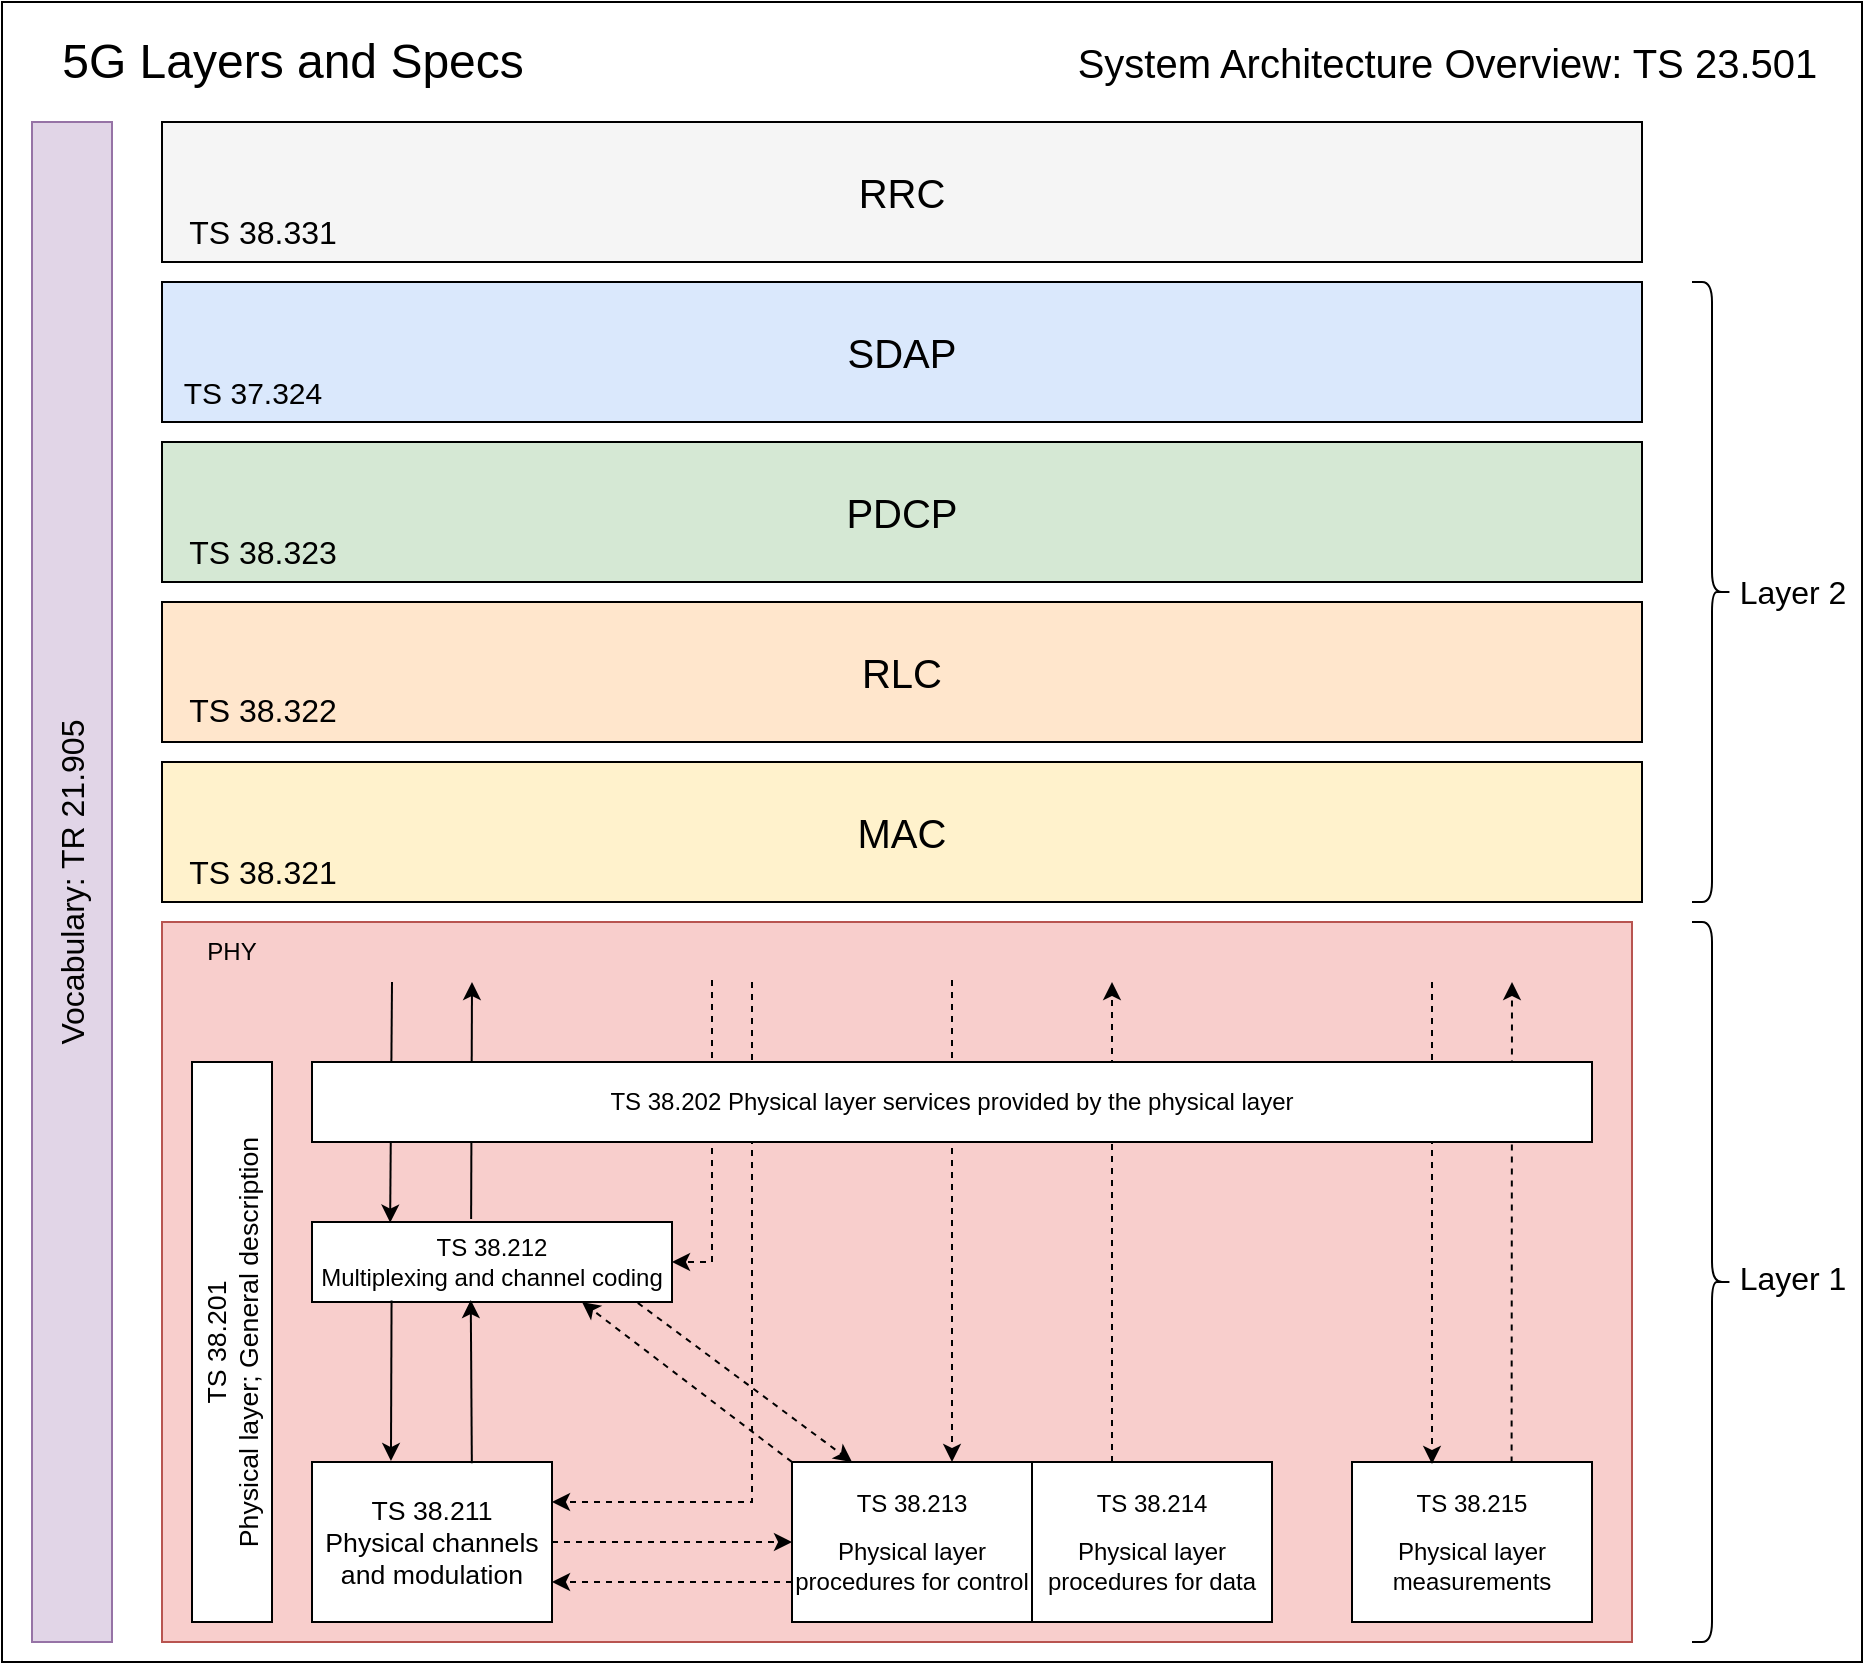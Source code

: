 <mxfile version="24.5.3" type="device">
  <diagram name="Page-1" id="l3IeiEStkfDXExnO7oNI">
    <mxGraphModel dx="2575" dy="1478" grid="1" gridSize="10" guides="1" tooltips="1" connect="1" arrows="1" fold="1" page="1" pageScale="1" pageWidth="850" pageHeight="1100" math="0" shadow="0">
      <root>
        <mxCell id="0" />
        <mxCell id="1" parent="0" />
        <mxCell id="UqSNhrq5ho4RfnWYqj1s-69" value="" style="rounded=0;whiteSpace=wrap;html=1;" parent="1" vertex="1">
          <mxGeometry x="20" y="20" width="930" height="830" as="geometry" />
        </mxCell>
        <mxCell id="UqSNhrq5ho4RfnWYqj1s-37" value="" style="rounded=0;whiteSpace=wrap;html=1;fillColor=#f8cecc;strokeColor=#b85450;" parent="1" vertex="1">
          <mxGeometry x="100" y="480" width="735" height="360" as="geometry" />
        </mxCell>
        <mxCell id="UqSNhrq5ho4RfnWYqj1s-12" value="&lt;span lang=&quot;EN-GB&quot; style=&quot;font-size: 12px;&quot;&gt;TS 38.2&lt;/span&gt;&lt;span lang=&quot;EN-GB&quot; style=&quot;font-size: 12px;&quot;&gt;12&lt;/span&gt;&lt;div style=&quot;font-size: 12px;&quot;&gt;&lt;span lang=&quot;EN-GB&quot; style=&quot;font-size: 12px;&quot;&gt;Multiplexing and channel coding&lt;/span&gt;&lt;/div&gt;" style="rounded=0;whiteSpace=wrap;html=1;fillColor=default;fontSize=12;fontFamily=Helvetica;fontStyle=0;align=center;verticalAlign=middle;fontColor=default;labelBackgroundColor=none;" parent="1" vertex="1">
          <mxGeometry x="175" y="630" width="180" height="40" as="geometry" />
        </mxCell>
        <mxCell id="UqSNhrq5ho4RfnWYqj1s-15" value="&lt;span style=&quot;font-size:10.0pt;font-family:&lt;br/&gt;&amp;quot;Times New Roman&amp;quot;,serif;mso-fareast-font-family:&amp;quot;MS Mincho&amp;quot;;mso-ansi-language:&lt;br/&gt;EN-GB;mso-fareast-language:JA;mso-bidi-language:AR-SA&quot; lang=&quot;EN-GB&quot;&gt;TS 38.2&lt;/span&gt;&lt;span style=&quot;font-size: 10pt;&quot; lang=&quot;EN-GB&quot;&gt;11&lt;/span&gt;&lt;div&gt;&lt;span style=&quot;font-size: 10pt;&quot; lang=&quot;EN-GB&quot;&gt;Physical channels&lt;/span&gt;&lt;/div&gt;&lt;div&gt;&lt;span style=&quot;font-size: 10pt;&quot; lang=&quot;EN-GB&quot;&gt;and modulation&lt;/span&gt;&lt;br&gt;&lt;/div&gt;" style="rounded=0;whiteSpace=wrap;html=1;fontSize=12;fontFamily=Helvetica;fontStyle=0;align=center;verticalAlign=middle;fontColor=default;labelBackgroundColor=none;fillColor=default;" parent="1" vertex="1">
          <mxGeometry x="175" y="750" width="120" height="80" as="geometry" />
        </mxCell>
        <mxCell id="UqSNhrq5ho4RfnWYqj1s-16" value="&lt;h2 style=&quot;font-size: 12px;&quot;&gt;&lt;span style=&quot;font-weight: normal;&quot;&gt;&lt;span lang=&quot;EN-GB&quot; style=&quot;font-size: 12px;&quot;&gt;TS 38.213&lt;/span&gt;&lt;/span&gt;&lt;/h2&gt;&lt;h2 style=&quot;font-size: 12px;&quot;&gt;&lt;span style=&quot;font-weight: normal;&quot;&gt;&lt;span lang=&quot;EN-GB&quot; style=&quot;font-size: 12px;&quot;&gt;Physical layer procedures&lt;/span&gt;&lt;span lang=&quot;EN-GB&quot; style=&quot;font-size: 12px;&quot;&gt; for control&lt;/span&gt;&lt;/span&gt;&lt;/h2&gt;" style="rounded=0;whiteSpace=wrap;html=1;fontSize=12;fontFamily=Helvetica;fontStyle=0;align=center;verticalAlign=middle;fontColor=default;labelBackgroundColor=none;fillColor=default;" parent="1" vertex="1">
          <mxGeometry x="415" y="750" width="120" height="80" as="geometry" />
        </mxCell>
        <mxCell id="UqSNhrq5ho4RfnWYqj1s-17" value="&lt;h2 style=&quot;font-size: 12px;&quot;&gt;&lt;span style=&quot;font-weight: normal;&quot;&gt;&lt;span lang=&quot;EN-GB&quot; style=&quot;font-size: 12px;&quot;&gt;TS 38.214&lt;/span&gt;&lt;/span&gt;&lt;/h2&gt;&lt;h2 style=&quot;font-size: 12px;&quot;&gt;&lt;span style=&quot;font-weight: normal;&quot;&gt;&lt;span lang=&quot;EN-GB&quot; style=&quot;font-size: 12px;&quot;&gt;Physical layer procedures&lt;/span&gt;&lt;span lang=&quot;EN-GB&quot; style=&quot;font-size: 12px;&quot;&gt; for data&lt;/span&gt;&lt;/span&gt;&lt;/h2&gt;" style="rounded=0;whiteSpace=wrap;html=1;fontSize=12;fontFamily=Helvetica;fontStyle=0;align=center;verticalAlign=middle;fontColor=default;labelBackgroundColor=none;" parent="1" vertex="1">
          <mxGeometry x="535" y="750" width="120" height="80" as="geometry" />
        </mxCell>
        <mxCell id="UqSNhrq5ho4RfnWYqj1s-18" value="&lt;h2 style=&quot;font-size: 12px;&quot;&gt;&lt;span style=&quot;font-weight: normal;&quot;&gt;&lt;span lang=&quot;EN-GB&quot; style=&quot;font-size: 12px;&quot;&gt;TS 38.2&lt;/span&gt;&lt;span lang=&quot;EN-GB&quot; style=&quot;font-size: 12px;&quot;&gt;1&lt;/span&gt;&lt;span lang=&quot;EN-GB&quot; style=&quot;font-size: 12px;&quot;&gt;5&lt;/span&gt;&lt;/span&gt;&lt;/h2&gt;&lt;h2 style=&quot;font-size: 12px;&quot;&gt;&lt;span style=&quot;font-weight: normal;&quot;&gt;&lt;span lang=&quot;EN-GB&quot; style=&quot;font-size: 12px;&quot;&gt;Physical layer measurements&lt;/span&gt;&lt;/span&gt;&lt;span lang=&quot;EN-GB&quot; style=&quot;font-size: 12px;&quot;&gt;&lt;/span&gt;&lt;/h2&gt;" style="rounded=0;whiteSpace=wrap;html=1;fontSize=12;fontFamily=Helvetica;fontStyle=0;align=center;verticalAlign=middle;fontColor=default;labelBackgroundColor=none;fillColor=default;" parent="1" vertex="1">
          <mxGeometry x="695" y="750" width="120" height="80" as="geometry" />
        </mxCell>
        <mxCell id="UqSNhrq5ho4RfnWYqj1s-19" value="&lt;span lang=&quot;EN-GB&quot; style=&quot;text-wrap: nowrap; font-size: 10pt;&quot;&gt;TS 38.2&lt;/span&gt;&lt;span lang=&quot;EN-GB&quot; style=&quot;text-wrap: nowrap; font-size: 10pt;&quot;&gt;01&lt;/span&gt;&lt;div&gt;&lt;span lang=&quot;EN-GB&quot; style=&quot;text-wrap: nowrap; font-size: 10pt;&quot;&gt;Physical layer; General description&lt;/span&gt;&lt;/div&gt;" style="rounded=0;whiteSpace=wrap;html=1;fontFamily=Helvetica;rotation=-90;align=center;fillColor=default;" parent="1" vertex="1">
          <mxGeometry x="-5" y="670" width="280" height="40" as="geometry" />
        </mxCell>
        <mxCell id="UqSNhrq5ho4RfnWYqj1s-22" value="" style="endArrow=classic;html=1;rounded=0;entryX=0.217;entryY=0.008;entryDx=0;entryDy=0;entryPerimeter=0;" parent="1" target="UqSNhrq5ho4RfnWYqj1s-12" edge="1">
          <mxGeometry width="50" height="50" relative="1" as="geometry">
            <mxPoint x="215" y="510" as="sourcePoint" />
            <mxPoint x="255" y="490" as="targetPoint" />
          </mxGeometry>
        </mxCell>
        <mxCell id="UqSNhrq5ho4RfnWYqj1s-23" value="" style="endArrow=classic;html=1;rounded=0;exitX=0.442;exitY=-0.038;exitDx=0;exitDy=0;exitPerimeter=0;" parent="1" source="UqSNhrq5ho4RfnWYqj1s-12" edge="1">
          <mxGeometry width="50" height="50" relative="1" as="geometry">
            <mxPoint x="225" y="560" as="sourcePoint" />
            <mxPoint x="255" y="510" as="targetPoint" />
          </mxGeometry>
        </mxCell>
        <mxCell id="UqSNhrq5ho4RfnWYqj1s-24" value="" style="endArrow=classic;html=1;rounded=0;entryX=0.329;entryY=-0.006;entryDx=0;entryDy=0;entryPerimeter=0;exitX=0.221;exitY=0.982;exitDx=0;exitDy=0;exitPerimeter=0;fontFamily=Helvetica;align=center;" parent="1" source="UqSNhrq5ho4RfnWYqj1s-12" target="UqSNhrq5ho4RfnWYqj1s-15" edge="1">
          <mxGeometry width="50" height="50" relative="1" as="geometry">
            <mxPoint x="215" y="669" as="sourcePoint" />
            <mxPoint x="395" y="700" as="targetPoint" />
          </mxGeometry>
        </mxCell>
        <mxCell id="UqSNhrq5ho4RfnWYqj1s-25" value="" style="endArrow=classic;html=1;rounded=0;entryX=0.441;entryY=0.975;entryDx=0;entryDy=0;entryPerimeter=0;exitX=0.666;exitY=0.008;exitDx=0;exitDy=0;exitPerimeter=0;fontFamily=Helvetica;align=center;" parent="1" source="UqSNhrq5ho4RfnWYqj1s-15" target="UqSNhrq5ho4RfnWYqj1s-12" edge="1">
          <mxGeometry width="50" height="50" relative="1" as="geometry">
            <mxPoint x="254" y="710" as="sourcePoint" />
            <mxPoint x="385" y="690" as="targetPoint" />
          </mxGeometry>
        </mxCell>
        <mxCell id="UqSNhrq5ho4RfnWYqj1s-26" value="" style="endArrow=classic;html=1;rounded=0;exitX=0.665;exitY=0.003;exitDx=0;exitDy=0;exitPerimeter=0;dashed=1;" parent="1" source="UqSNhrq5ho4RfnWYqj1s-18" edge="1">
          <mxGeometry width="50" height="50" relative="1" as="geometry">
            <mxPoint x="785" y="740" as="sourcePoint" />
            <mxPoint x="775" y="510" as="targetPoint" />
          </mxGeometry>
        </mxCell>
        <mxCell id="UqSNhrq5ho4RfnWYqj1s-27" value="" style="endArrow=classic;html=1;rounded=0;dashed=1;" parent="1" edge="1">
          <mxGeometry width="50" height="50" relative="1" as="geometry">
            <mxPoint x="735" y="510" as="sourcePoint" />
            <mxPoint x="735" y="751" as="targetPoint" />
          </mxGeometry>
        </mxCell>
        <mxCell id="UqSNhrq5ho4RfnWYqj1s-28" value="" style="endArrow=classic;html=1;rounded=0;exitX=0.665;exitY=0.003;exitDx=0;exitDy=0;exitPerimeter=0;dashed=1;" parent="1" edge="1">
          <mxGeometry width="50" height="50" relative="1" as="geometry">
            <mxPoint x="575" y="750" as="sourcePoint" />
            <mxPoint x="575" y="510" as="targetPoint" />
          </mxGeometry>
        </mxCell>
        <mxCell id="UqSNhrq5ho4RfnWYqj1s-29" value="" style="endArrow=classic;html=1;rounded=0;dashed=1;" parent="1" edge="1">
          <mxGeometry width="50" height="50" relative="1" as="geometry">
            <mxPoint x="495" y="509" as="sourcePoint" />
            <mxPoint x="495" y="750" as="targetPoint" />
          </mxGeometry>
        </mxCell>
        <mxCell id="UqSNhrq5ho4RfnWYqj1s-30" value="" style="endArrow=classic;html=1;rounded=0;dashed=1;exitX=1;exitY=0.5;exitDx=0;exitDy=0;entryX=0;entryY=0.5;entryDx=0;entryDy=0;fontFamily=Helvetica;align=center;" parent="1" source="UqSNhrq5ho4RfnWYqj1s-15" target="UqSNhrq5ho4RfnWYqj1s-16" edge="1">
          <mxGeometry width="50" height="50" relative="1" as="geometry">
            <mxPoint x="465" y="519" as="sourcePoint" />
            <mxPoint x="465" y="760" as="targetPoint" />
          </mxGeometry>
        </mxCell>
        <mxCell id="UqSNhrq5ho4RfnWYqj1s-31" value="" style="endArrow=classic;html=1;rounded=0;exitX=0;exitY=0.75;exitDx=0;exitDy=0;dashed=1;entryX=1;entryY=0.75;entryDx=0;entryDy=0;fontFamily=Helvetica;align=center;" parent="1" source="UqSNhrq5ho4RfnWYqj1s-16" target="UqSNhrq5ho4RfnWYqj1s-15" edge="1">
          <mxGeometry width="50" height="50" relative="1" as="geometry">
            <mxPoint x="545" y="760" as="sourcePoint" />
            <mxPoint x="545" y="520" as="targetPoint" />
          </mxGeometry>
        </mxCell>
        <mxCell id="UqSNhrq5ho4RfnWYqj1s-32" value="" style="endArrow=classic;html=1;rounded=0;dashed=1;exitX=0.905;exitY=1.011;exitDx=0;exitDy=0;entryX=0.25;entryY=0;entryDx=0;entryDy=0;exitPerimeter=0;fontFamily=Helvetica;align=center;" parent="1" source="UqSNhrq5ho4RfnWYqj1s-12" target="UqSNhrq5ho4RfnWYqj1s-16" edge="1">
          <mxGeometry width="50" height="50" relative="1" as="geometry">
            <mxPoint x="305" y="780" as="sourcePoint" />
            <mxPoint x="385" y="780" as="targetPoint" />
          </mxGeometry>
        </mxCell>
        <mxCell id="UqSNhrq5ho4RfnWYqj1s-33" value="" style="endArrow=classic;html=1;rounded=0;dashed=1;exitX=0;exitY=0;exitDx=0;exitDy=0;entryX=0.75;entryY=1;entryDx=0;entryDy=0;fontFamily=Helvetica;align=center;" parent="1" source="UqSNhrq5ho4RfnWYqj1s-16" target="UqSNhrq5ho4RfnWYqj1s-12" edge="1">
          <mxGeometry width="50" height="50" relative="1" as="geometry">
            <mxPoint x="315" y="790" as="sourcePoint" />
            <mxPoint x="395" y="790" as="targetPoint" />
          </mxGeometry>
        </mxCell>
        <mxCell id="UqSNhrq5ho4RfnWYqj1s-34" value="" style="endArrow=classic;html=1;rounded=0;dashed=1;entryX=1;entryY=0.25;entryDx=0;entryDy=0;" parent="1" target="UqSNhrq5ho4RfnWYqj1s-15" edge="1">
          <mxGeometry width="50" height="50" relative="1" as="geometry">
            <mxPoint x="395" y="510" as="sourcePoint" />
            <mxPoint x="464" y="590" as="targetPoint" />
            <Array as="points">
              <mxPoint x="395" y="770" />
            </Array>
          </mxGeometry>
        </mxCell>
        <mxCell id="UqSNhrq5ho4RfnWYqj1s-35" value="" style="endArrow=classic;html=1;rounded=0;dashed=1;entryX=1;entryY=0.5;entryDx=0;entryDy=0;" parent="1" target="UqSNhrq5ho4RfnWYqj1s-12" edge="1">
          <mxGeometry width="50" height="50" relative="1" as="geometry">
            <mxPoint x="375" y="509" as="sourcePoint" />
            <mxPoint x="395" y="750" as="targetPoint" />
            <Array as="points">
              <mxPoint x="375" y="650" />
            </Array>
          </mxGeometry>
        </mxCell>
        <mxCell id="UqSNhrq5ho4RfnWYqj1s-5" value="&lt;span lang=&quot;EN-GB&quot; style=&quot;font-size: 12px;&quot;&gt;TS 38.2&lt;/span&gt;&lt;span lang=&quot;EN-GB&quot; style=&quot;font-size: 12px;&quot;&gt;0&lt;/span&gt;&lt;span lang=&quot;EN-GB&quot; style=&quot;font-size: 12px;&quot;&gt;2&lt;/span&gt;&lt;span lang=&quot;EN-GB&quot; style=&quot;font-size: 12px;&quot;&gt;&amp;nbsp;Physical layer s&lt;/span&gt;&lt;span lang=&quot;EN-GB&quot; style=&quot;font-size: 12px;&quot;&gt;ervices provided by the physical layer&lt;/span&gt;" style="rounded=0;whiteSpace=wrap;html=1;fillColor=default;fontSize=12;fontFamily=Helvetica;fontStyle=0;align=center;verticalAlign=middle;fontColor=default;labelBackgroundColor=none;" parent="1" vertex="1">
          <mxGeometry x="175" y="550" width="640" height="40" as="geometry" />
        </mxCell>
        <mxCell id="UqSNhrq5ho4RfnWYqj1s-38" value="PHY" style="text;html=1;align=center;verticalAlign=middle;whiteSpace=wrap;rounded=0;" parent="1" vertex="1">
          <mxGeometry x="105" y="480" width="60" height="30" as="geometry" />
        </mxCell>
        <mxCell id="UqSNhrq5ho4RfnWYqj1s-43" value="" style="group;fontSize=20;fillColor=#fff2cc;strokeColor=#d6b656;" parent="1" vertex="1" connectable="0">
          <mxGeometry x="100" y="400" width="740" height="70" as="geometry" />
        </mxCell>
        <mxCell id="UqSNhrq5ho4RfnWYqj1s-44" value="&lt;font style=&quot;font-size: 20px;&quot;&gt;MAC&lt;/font&gt;" style="rounded=0;whiteSpace=wrap;html=1;fillColor=none;fontSize=24;" parent="UqSNhrq5ho4RfnWYqj1s-43" vertex="1">
          <mxGeometry width="740" height="70" as="geometry" />
        </mxCell>
        <mxCell id="UqSNhrq5ho4RfnWYqj1s-45" value="TS 38.321" style="text;html=1;align=center;verticalAlign=middle;resizable=0;points=[];autosize=1;strokeColor=none;fillColor=none;fontSize=16;" parent="UqSNhrq5ho4RfnWYqj1s-43" vertex="1">
          <mxGeometry y="40" width="100" height="30" as="geometry" />
        </mxCell>
        <mxCell id="UqSNhrq5ho4RfnWYqj1s-49" value="" style="group;fontSize=20;fillColor=#f5f5f5;fontColor=#333333;strokeColor=#666666;" parent="1" vertex="1" connectable="0">
          <mxGeometry x="100" y="80" width="740" height="70" as="geometry" />
        </mxCell>
        <mxCell id="UqSNhrq5ho4RfnWYqj1s-1" value="&lt;font style=&quot;font-size: 20px;&quot;&gt;RRC&lt;/font&gt;" style="rounded=0;whiteSpace=wrap;html=1;fillColor=none;fontSize=24;" parent="UqSNhrq5ho4RfnWYqj1s-49" vertex="1">
          <mxGeometry width="740" height="70" as="geometry" />
        </mxCell>
        <mxCell id="UqSNhrq5ho4RfnWYqj1s-2" value="&lt;font style=&quot;font-size: 16px;&quot;&gt;TS 38.331&lt;/font&gt;" style="text;html=1;align=center;verticalAlign=middle;resizable=0;points=[];autosize=1;strokeColor=none;fillColor=none;" parent="UqSNhrq5ho4RfnWYqj1s-49" vertex="1">
          <mxGeometry y="40" width="100" height="30" as="geometry" />
        </mxCell>
        <mxCell id="UqSNhrq5ho4RfnWYqj1s-51" value="" style="group;fontSize=20;fillColor=#dae8fc;strokeColor=#6c8ebf;" parent="1" vertex="1" connectable="0">
          <mxGeometry x="100" y="160" width="740" height="70" as="geometry" />
        </mxCell>
        <mxCell id="UqSNhrq5ho4RfnWYqj1s-3" value="&lt;font style=&quot;font-size: 20px;&quot;&gt;SDAP&lt;/font&gt;" style="rounded=0;whiteSpace=wrap;html=1;fillColor=none;fontSize=24;" parent="UqSNhrq5ho4RfnWYqj1s-51" vertex="1">
          <mxGeometry width="740" height="70" as="geometry" />
        </mxCell>
        <mxCell id="UqSNhrq5ho4RfnWYqj1s-50" value="&lt;font style=&quot;font-size: 15px;&quot;&gt;TS 37.324&lt;/font&gt;" style="text;html=1;align=center;verticalAlign=middle;resizable=0;points=[];autosize=1;strokeColor=none;fillColor=none;" parent="UqSNhrq5ho4RfnWYqj1s-51" vertex="1">
          <mxGeometry y="40" width="90" height="30" as="geometry" />
        </mxCell>
        <mxCell id="UqSNhrq5ho4RfnWYqj1s-54" value="" style="group;fontSize=16;" parent="1" vertex="1" connectable="0">
          <mxGeometry x="865" y="160" width="90" height="310" as="geometry" />
        </mxCell>
        <mxCell id="UqSNhrq5ho4RfnWYqj1s-52" value="" style="shape=curlyBracket;whiteSpace=wrap;html=1;rounded=1;flipH=1;labelPosition=right;verticalLabelPosition=middle;align=left;verticalAlign=middle;" parent="UqSNhrq5ho4RfnWYqj1s-54" vertex="1">
          <mxGeometry width="20" height="310" as="geometry" />
        </mxCell>
        <mxCell id="UqSNhrq5ho4RfnWYqj1s-53" value="&lt;font style=&quot;font-size: 16px;&quot;&gt;Layer 2&lt;/font&gt;" style="text;html=1;align=center;verticalAlign=middle;resizable=0;points=[];autosize=1;strokeColor=none;fillColor=none;" parent="UqSNhrq5ho4RfnWYqj1s-54" vertex="1">
          <mxGeometry x="10" y="140" width="80" height="30" as="geometry" />
        </mxCell>
        <mxCell id="UqSNhrq5ho4RfnWYqj1s-55" value="" style="group" parent="1" vertex="1" connectable="0">
          <mxGeometry x="865" y="480" width="90" height="360" as="geometry" />
        </mxCell>
        <mxCell id="UqSNhrq5ho4RfnWYqj1s-56" value="" style="shape=curlyBracket;whiteSpace=wrap;html=1;rounded=1;flipH=1;labelPosition=right;verticalLabelPosition=middle;align=left;verticalAlign=middle;" parent="UqSNhrq5ho4RfnWYqj1s-55" vertex="1">
          <mxGeometry width="20" height="360" as="geometry" />
        </mxCell>
        <mxCell id="UqSNhrq5ho4RfnWYqj1s-57" value="&lt;font style=&quot;font-size: 16px;&quot;&gt;Layer 1&lt;/font&gt;" style="text;html=1;align=center;verticalAlign=middle;resizable=0;points=[];autosize=1;strokeColor=none;fillColor=none;" parent="UqSNhrq5ho4RfnWYqj1s-55" vertex="1">
          <mxGeometry x="10" y="162.581" width="80" height="30" as="geometry" />
        </mxCell>
        <mxCell id="UqSNhrq5ho4RfnWYqj1s-58" value="&lt;span style=&quot;text-wrap: nowrap; font-size: 16px;&quot;&gt;Vocabulary: TR 21.905&lt;/span&gt;" style="rounded=0;whiteSpace=wrap;html=1;fontFamily=Helvetica;rotation=-90;align=center;fillColor=#e1d5e7;strokeColor=#9673a6;fontSize=16;" parent="1" vertex="1">
          <mxGeometry x="-325" y="440" width="760" height="40" as="geometry" />
        </mxCell>
        <mxCell id="UqSNhrq5ho4RfnWYqj1s-62" value="" style="group;fillColor=#d5e8d4;strokeColor=#82b366;" parent="1" vertex="1" connectable="0">
          <mxGeometry x="100" y="240" width="740" height="70" as="geometry" />
        </mxCell>
        <mxCell id="UqSNhrq5ho4RfnWYqj1s-60" value="&lt;span style=&quot;font-size: 20px;&quot;&gt;PDCP&lt;/span&gt;" style="rounded=0;whiteSpace=wrap;html=1;fillColor=none;fontSize=24;" parent="UqSNhrq5ho4RfnWYqj1s-62" vertex="1">
          <mxGeometry width="740" height="70" as="geometry" />
        </mxCell>
        <mxCell id="UqSNhrq5ho4RfnWYqj1s-41" value="&lt;font style=&quot;font-size: 16px;&quot;&gt;TS 38.323&lt;/font&gt;" style="text;html=1;align=center;verticalAlign=middle;resizable=0;points=[];autosize=1;strokeColor=none;fillColor=none;" parent="UqSNhrq5ho4RfnWYqj1s-62" vertex="1">
          <mxGeometry y="40" width="100" height="30" as="geometry" />
        </mxCell>
        <mxCell id="UqSNhrq5ho4RfnWYqj1s-63" value="" style="group;fillColor=#ffe6cc;strokeColor=#d79b00;" parent="1" vertex="1" connectable="0">
          <mxGeometry x="100" y="320" width="740" height="70" as="geometry" />
        </mxCell>
        <mxCell id="UqSNhrq5ho4RfnWYqj1s-68" value="" style="group" parent="UqSNhrq5ho4RfnWYqj1s-63" vertex="1" connectable="0">
          <mxGeometry width="740" height="70" as="geometry" />
        </mxCell>
        <mxCell id="UqSNhrq5ho4RfnWYqj1s-64" value="&lt;span style=&quot;font-size: 20px;&quot;&gt;RLC&lt;/span&gt;" style="rounded=0;whiteSpace=wrap;html=1;fillColor=none;fontSize=24;" parent="UqSNhrq5ho4RfnWYqj1s-68" vertex="1">
          <mxGeometry width="740" height="70" as="geometry" />
        </mxCell>
        <mxCell id="UqSNhrq5ho4RfnWYqj1s-66" value="&lt;font style=&quot;font-size: 16px;&quot;&gt;TS 38.322&lt;/font&gt;" style="text;html=1;align=center;verticalAlign=middle;resizable=0;points=[];autosize=1;strokeColor=none;fillColor=none;" parent="UqSNhrq5ho4RfnWYqj1s-68" vertex="1">
          <mxGeometry y="38.75" width="100" height="30" as="geometry" />
        </mxCell>
        <mxCell id="aDi638TBiUH_r1ju0v9P-2" value="5G Layers and Specs" style="text;html=1;align=center;verticalAlign=middle;resizable=0;points=[];autosize=1;strokeColor=none;fillColor=none;fontSize=24;" vertex="1" parent="1">
          <mxGeometry x="40" y="30" width="250" height="40" as="geometry" />
        </mxCell>
        <mxCell id="aDi638TBiUH_r1ju0v9P-3" value="System Architecture Overview: TS 23.501&amp;nbsp;" style="text;html=1;align=center;verticalAlign=middle;resizable=0;points=[];autosize=1;strokeColor=none;fillColor=none;fontSize=20;" vertex="1" parent="1">
          <mxGeometry x="545" y="30" width="400" height="40" as="geometry" />
        </mxCell>
      </root>
    </mxGraphModel>
  </diagram>
</mxfile>
